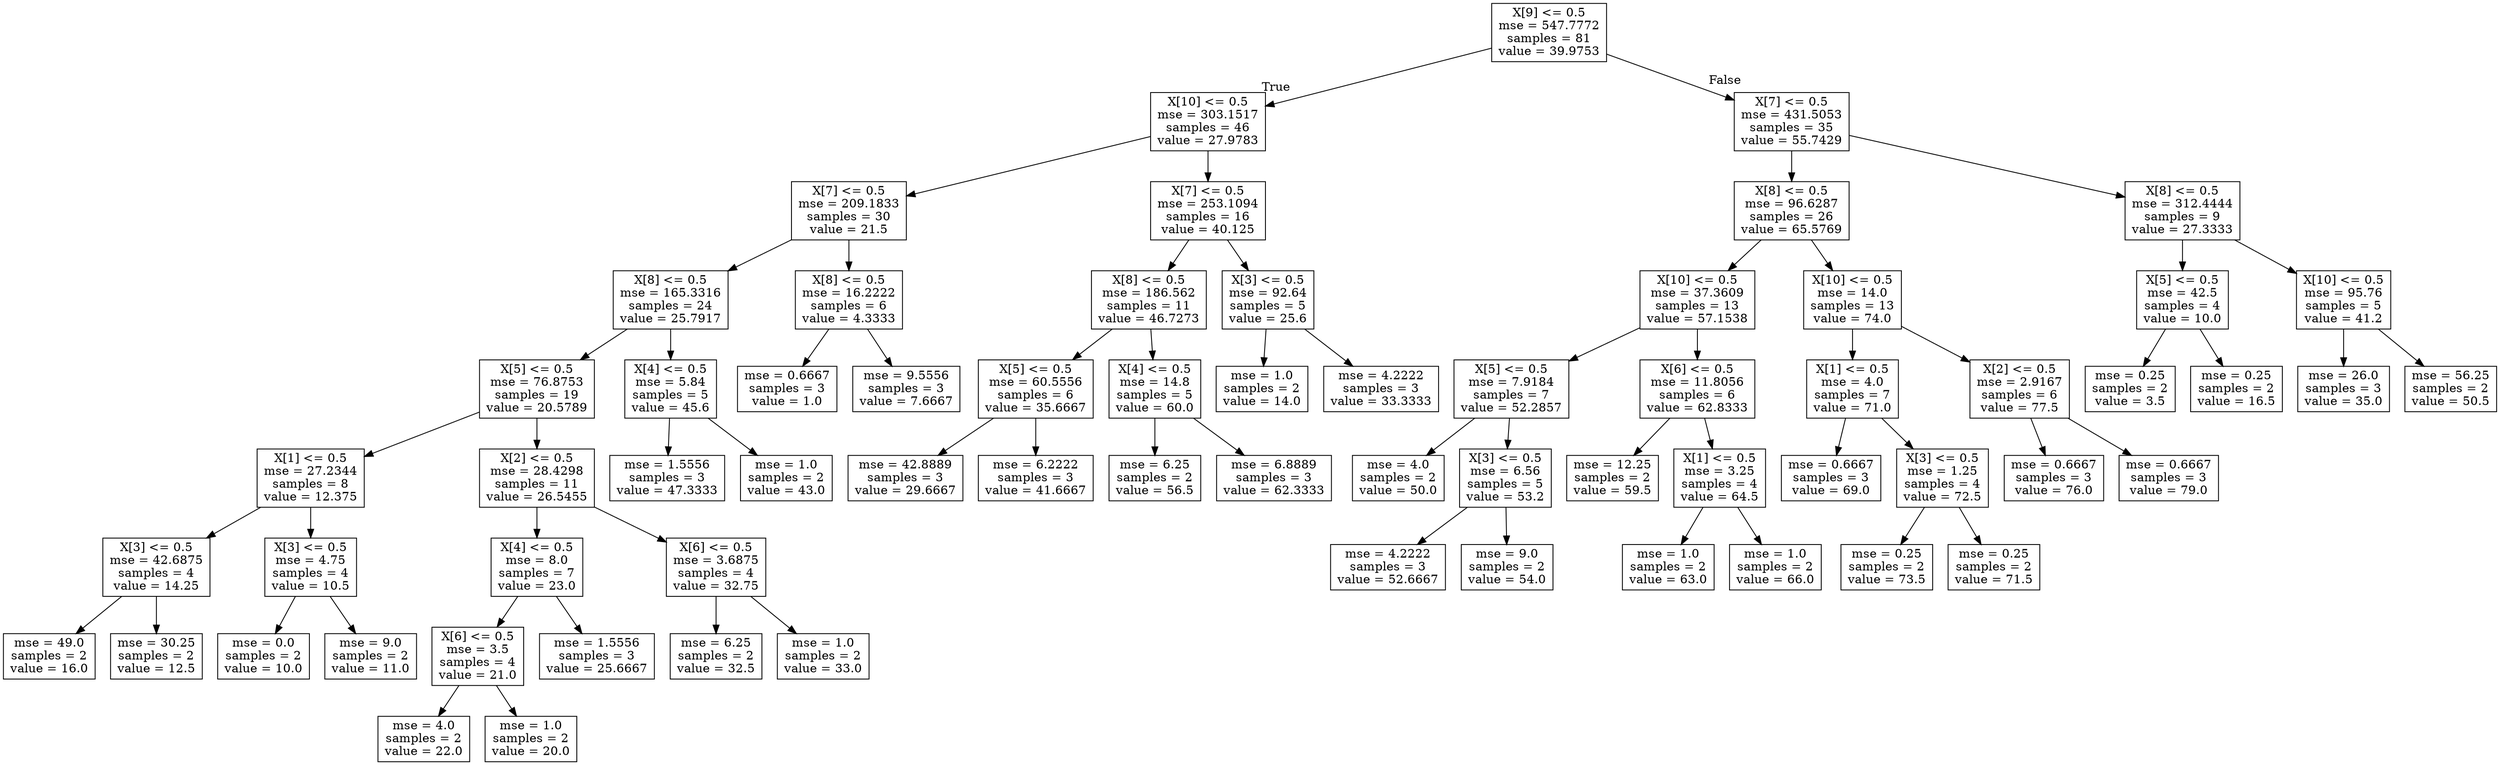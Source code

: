 digraph Tree {
node [shape=box] ;
0 [label="X[9] <= 0.5\nmse = 547.7772\nsamples = 81\nvalue = 39.9753"] ;
1 [label="X[10] <= 0.5\nmse = 303.1517\nsamples = 46\nvalue = 27.9783"] ;
0 -> 1 [labeldistance=2.5, labelangle=45, headlabel="True"] ;
2 [label="X[7] <= 0.5\nmse = 209.1833\nsamples = 30\nvalue = 21.5"] ;
1 -> 2 ;
3 [label="X[8] <= 0.5\nmse = 165.3316\nsamples = 24\nvalue = 25.7917"] ;
2 -> 3 ;
4 [label="X[5] <= 0.5\nmse = 76.8753\nsamples = 19\nvalue = 20.5789"] ;
3 -> 4 ;
5 [label="X[1] <= 0.5\nmse = 27.2344\nsamples = 8\nvalue = 12.375"] ;
4 -> 5 ;
6 [label="X[3] <= 0.5\nmse = 42.6875\nsamples = 4\nvalue = 14.25"] ;
5 -> 6 ;
7 [label="mse = 49.0\nsamples = 2\nvalue = 16.0"] ;
6 -> 7 ;
8 [label="mse = 30.25\nsamples = 2\nvalue = 12.5"] ;
6 -> 8 ;
9 [label="X[3] <= 0.5\nmse = 4.75\nsamples = 4\nvalue = 10.5"] ;
5 -> 9 ;
10 [label="mse = 0.0\nsamples = 2\nvalue = 10.0"] ;
9 -> 10 ;
11 [label="mse = 9.0\nsamples = 2\nvalue = 11.0"] ;
9 -> 11 ;
12 [label="X[2] <= 0.5\nmse = 28.4298\nsamples = 11\nvalue = 26.5455"] ;
4 -> 12 ;
13 [label="X[4] <= 0.5\nmse = 8.0\nsamples = 7\nvalue = 23.0"] ;
12 -> 13 ;
14 [label="X[6] <= 0.5\nmse = 3.5\nsamples = 4\nvalue = 21.0"] ;
13 -> 14 ;
15 [label="mse = 4.0\nsamples = 2\nvalue = 22.0"] ;
14 -> 15 ;
16 [label="mse = 1.0\nsamples = 2\nvalue = 20.0"] ;
14 -> 16 ;
17 [label="mse = 1.5556\nsamples = 3\nvalue = 25.6667"] ;
13 -> 17 ;
18 [label="X[6] <= 0.5\nmse = 3.6875\nsamples = 4\nvalue = 32.75"] ;
12 -> 18 ;
19 [label="mse = 6.25\nsamples = 2\nvalue = 32.5"] ;
18 -> 19 ;
20 [label="mse = 1.0\nsamples = 2\nvalue = 33.0"] ;
18 -> 20 ;
21 [label="X[4] <= 0.5\nmse = 5.84\nsamples = 5\nvalue = 45.6"] ;
3 -> 21 ;
22 [label="mse = 1.5556\nsamples = 3\nvalue = 47.3333"] ;
21 -> 22 ;
23 [label="mse = 1.0\nsamples = 2\nvalue = 43.0"] ;
21 -> 23 ;
24 [label="X[8] <= 0.5\nmse = 16.2222\nsamples = 6\nvalue = 4.3333"] ;
2 -> 24 ;
25 [label="mse = 0.6667\nsamples = 3\nvalue = 1.0"] ;
24 -> 25 ;
26 [label="mse = 9.5556\nsamples = 3\nvalue = 7.6667"] ;
24 -> 26 ;
27 [label="X[7] <= 0.5\nmse = 253.1094\nsamples = 16\nvalue = 40.125"] ;
1 -> 27 ;
28 [label="X[8] <= 0.5\nmse = 186.562\nsamples = 11\nvalue = 46.7273"] ;
27 -> 28 ;
29 [label="X[5] <= 0.5\nmse = 60.5556\nsamples = 6\nvalue = 35.6667"] ;
28 -> 29 ;
30 [label="mse = 42.8889\nsamples = 3\nvalue = 29.6667"] ;
29 -> 30 ;
31 [label="mse = 6.2222\nsamples = 3\nvalue = 41.6667"] ;
29 -> 31 ;
32 [label="X[4] <= 0.5\nmse = 14.8\nsamples = 5\nvalue = 60.0"] ;
28 -> 32 ;
33 [label="mse = 6.25\nsamples = 2\nvalue = 56.5"] ;
32 -> 33 ;
34 [label="mse = 6.8889\nsamples = 3\nvalue = 62.3333"] ;
32 -> 34 ;
35 [label="X[3] <= 0.5\nmse = 92.64\nsamples = 5\nvalue = 25.6"] ;
27 -> 35 ;
36 [label="mse = 1.0\nsamples = 2\nvalue = 14.0"] ;
35 -> 36 ;
37 [label="mse = 4.2222\nsamples = 3\nvalue = 33.3333"] ;
35 -> 37 ;
38 [label="X[7] <= 0.5\nmse = 431.5053\nsamples = 35\nvalue = 55.7429"] ;
0 -> 38 [labeldistance=2.5, labelangle=-45, headlabel="False"] ;
39 [label="X[8] <= 0.5\nmse = 96.6287\nsamples = 26\nvalue = 65.5769"] ;
38 -> 39 ;
40 [label="X[10] <= 0.5\nmse = 37.3609\nsamples = 13\nvalue = 57.1538"] ;
39 -> 40 ;
41 [label="X[5] <= 0.5\nmse = 7.9184\nsamples = 7\nvalue = 52.2857"] ;
40 -> 41 ;
42 [label="mse = 4.0\nsamples = 2\nvalue = 50.0"] ;
41 -> 42 ;
43 [label="X[3] <= 0.5\nmse = 6.56\nsamples = 5\nvalue = 53.2"] ;
41 -> 43 ;
44 [label="mse = 4.2222\nsamples = 3\nvalue = 52.6667"] ;
43 -> 44 ;
45 [label="mse = 9.0\nsamples = 2\nvalue = 54.0"] ;
43 -> 45 ;
46 [label="X[6] <= 0.5\nmse = 11.8056\nsamples = 6\nvalue = 62.8333"] ;
40 -> 46 ;
47 [label="mse = 12.25\nsamples = 2\nvalue = 59.5"] ;
46 -> 47 ;
48 [label="X[1] <= 0.5\nmse = 3.25\nsamples = 4\nvalue = 64.5"] ;
46 -> 48 ;
49 [label="mse = 1.0\nsamples = 2\nvalue = 63.0"] ;
48 -> 49 ;
50 [label="mse = 1.0\nsamples = 2\nvalue = 66.0"] ;
48 -> 50 ;
51 [label="X[10] <= 0.5\nmse = 14.0\nsamples = 13\nvalue = 74.0"] ;
39 -> 51 ;
52 [label="X[1] <= 0.5\nmse = 4.0\nsamples = 7\nvalue = 71.0"] ;
51 -> 52 ;
53 [label="mse = 0.6667\nsamples = 3\nvalue = 69.0"] ;
52 -> 53 ;
54 [label="X[3] <= 0.5\nmse = 1.25\nsamples = 4\nvalue = 72.5"] ;
52 -> 54 ;
55 [label="mse = 0.25\nsamples = 2\nvalue = 73.5"] ;
54 -> 55 ;
56 [label="mse = 0.25\nsamples = 2\nvalue = 71.5"] ;
54 -> 56 ;
57 [label="X[2] <= 0.5\nmse = 2.9167\nsamples = 6\nvalue = 77.5"] ;
51 -> 57 ;
58 [label="mse = 0.6667\nsamples = 3\nvalue = 76.0"] ;
57 -> 58 ;
59 [label="mse = 0.6667\nsamples = 3\nvalue = 79.0"] ;
57 -> 59 ;
60 [label="X[8] <= 0.5\nmse = 312.4444\nsamples = 9\nvalue = 27.3333"] ;
38 -> 60 ;
61 [label="X[5] <= 0.5\nmse = 42.5\nsamples = 4\nvalue = 10.0"] ;
60 -> 61 ;
62 [label="mse = 0.25\nsamples = 2\nvalue = 3.5"] ;
61 -> 62 ;
63 [label="mse = 0.25\nsamples = 2\nvalue = 16.5"] ;
61 -> 63 ;
64 [label="X[10] <= 0.5\nmse = 95.76\nsamples = 5\nvalue = 41.2"] ;
60 -> 64 ;
65 [label="mse = 26.0\nsamples = 3\nvalue = 35.0"] ;
64 -> 65 ;
66 [label="mse = 56.25\nsamples = 2\nvalue = 50.5"] ;
64 -> 66 ;
}